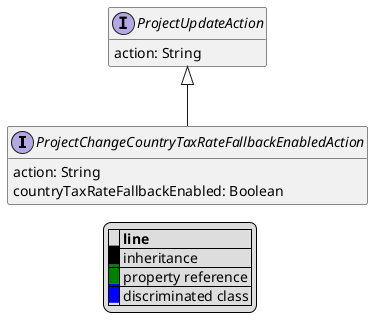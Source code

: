 @startuml

hide empty fields
hide empty methods
legend
|= |= line |
|<back:black>   </back>| inheritance |
|<back:green>   </back>| property reference |
|<back:blue>   </back>| discriminated class |
endlegend
interface ProjectChangeCountryTaxRateFallbackEnabledAction [[ProjectChangeCountryTaxRateFallbackEnabledAction.svg]] extends ProjectUpdateAction {
    action: String
    countryTaxRateFallbackEnabled: Boolean
}
interface ProjectUpdateAction [[ProjectUpdateAction.svg]]  {
    action: String
}





@enduml
